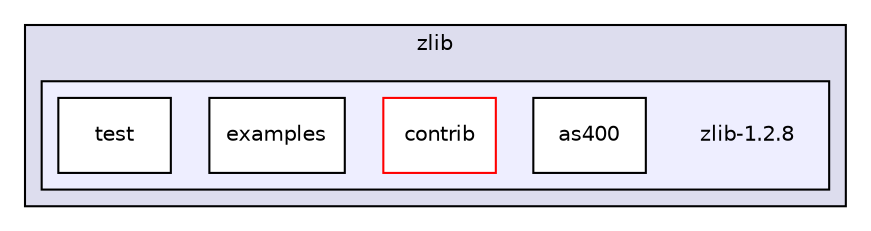digraph "zlib/zlib-1.2.8" {
  compound=true
  node [ fontsize="10", fontname="Helvetica"];
  edge [ labelfontsize="10", labelfontname="Helvetica"];
  subgraph clusterdir_3c17883d206b7bf81e2b431b0ae79cdb {
    graph [ bgcolor="#ddddee", pencolor="black", label="zlib" fontname="Helvetica", fontsize="10", URL="dir_3c17883d206b7bf81e2b431b0ae79cdb.html"]
  subgraph clusterdir_ee608a8abb8a8878bf325fc634e1cabc {
    graph [ bgcolor="#eeeeff", pencolor="black", label="" URL="dir_ee608a8abb8a8878bf325fc634e1cabc.html"];
    dir_ee608a8abb8a8878bf325fc634e1cabc [shape=plaintext label="zlib-1.2.8"];
    dir_543f1c961eafcb90781ead70bbcee8ad [shape=box label="as400" color="black" fillcolor="white" style="filled" URL="dir_543f1c961eafcb90781ead70bbcee8ad.html"];
    dir_e0c029cd5149dae73dc2b47aa4b1f108 [shape=box label="contrib" color="red" fillcolor="white" style="filled" URL="dir_e0c029cd5149dae73dc2b47aa4b1f108.html"];
    dir_28ccd7828573f5b7a327194e3edb9fec [shape=box label="examples" color="black" fillcolor="white" style="filled" URL="dir_28ccd7828573f5b7a327194e3edb9fec.html"];
    dir_8a7395d54da978b8b3adff6de51127ff [shape=box label="test" color="black" fillcolor="white" style="filled" URL="dir_8a7395d54da978b8b3adff6de51127ff.html"];
  }
  }
}
